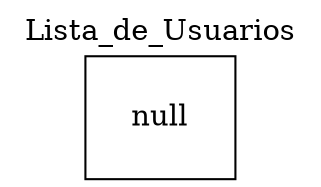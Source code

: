 digraph Lista_Simple{
 label=Lista_de_Usuarios; 
 labelloc=t; 
node[margin=0.3 fontcolor=black shape=box];
{rank=same;
 None[label="null"]None
[dir=both style=tapered arrowsize=0.5 penwidth=1 color=black];
} }